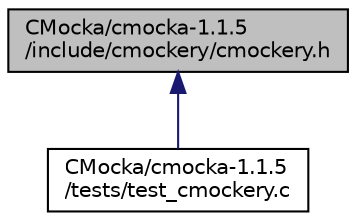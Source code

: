 digraph "CMocka/cmocka-1.1.5/include/cmockery/cmockery.h"
{
 // LATEX_PDF_SIZE
  edge [fontname="Helvetica",fontsize="10",labelfontname="Helvetica",labelfontsize="10"];
  node [fontname="Helvetica",fontsize="10",shape=record];
  Node1 [label="CMocka/cmocka-1.1.5\l/include/cmockery/cmockery.h",height=0.2,width=0.4,color="black", fillcolor="grey75", style="filled", fontcolor="black",tooltip=" "];
  Node1 -> Node2 [dir="back",color="midnightblue",fontsize="10",style="solid",fontname="Helvetica"];
  Node2 [label="CMocka/cmocka-1.1.5\l/tests/test_cmockery.c",height=0.2,width=0.4,color="black", fillcolor="white", style="filled",URL="$test__cmockery_8c.html",tooltip=" "];
}
